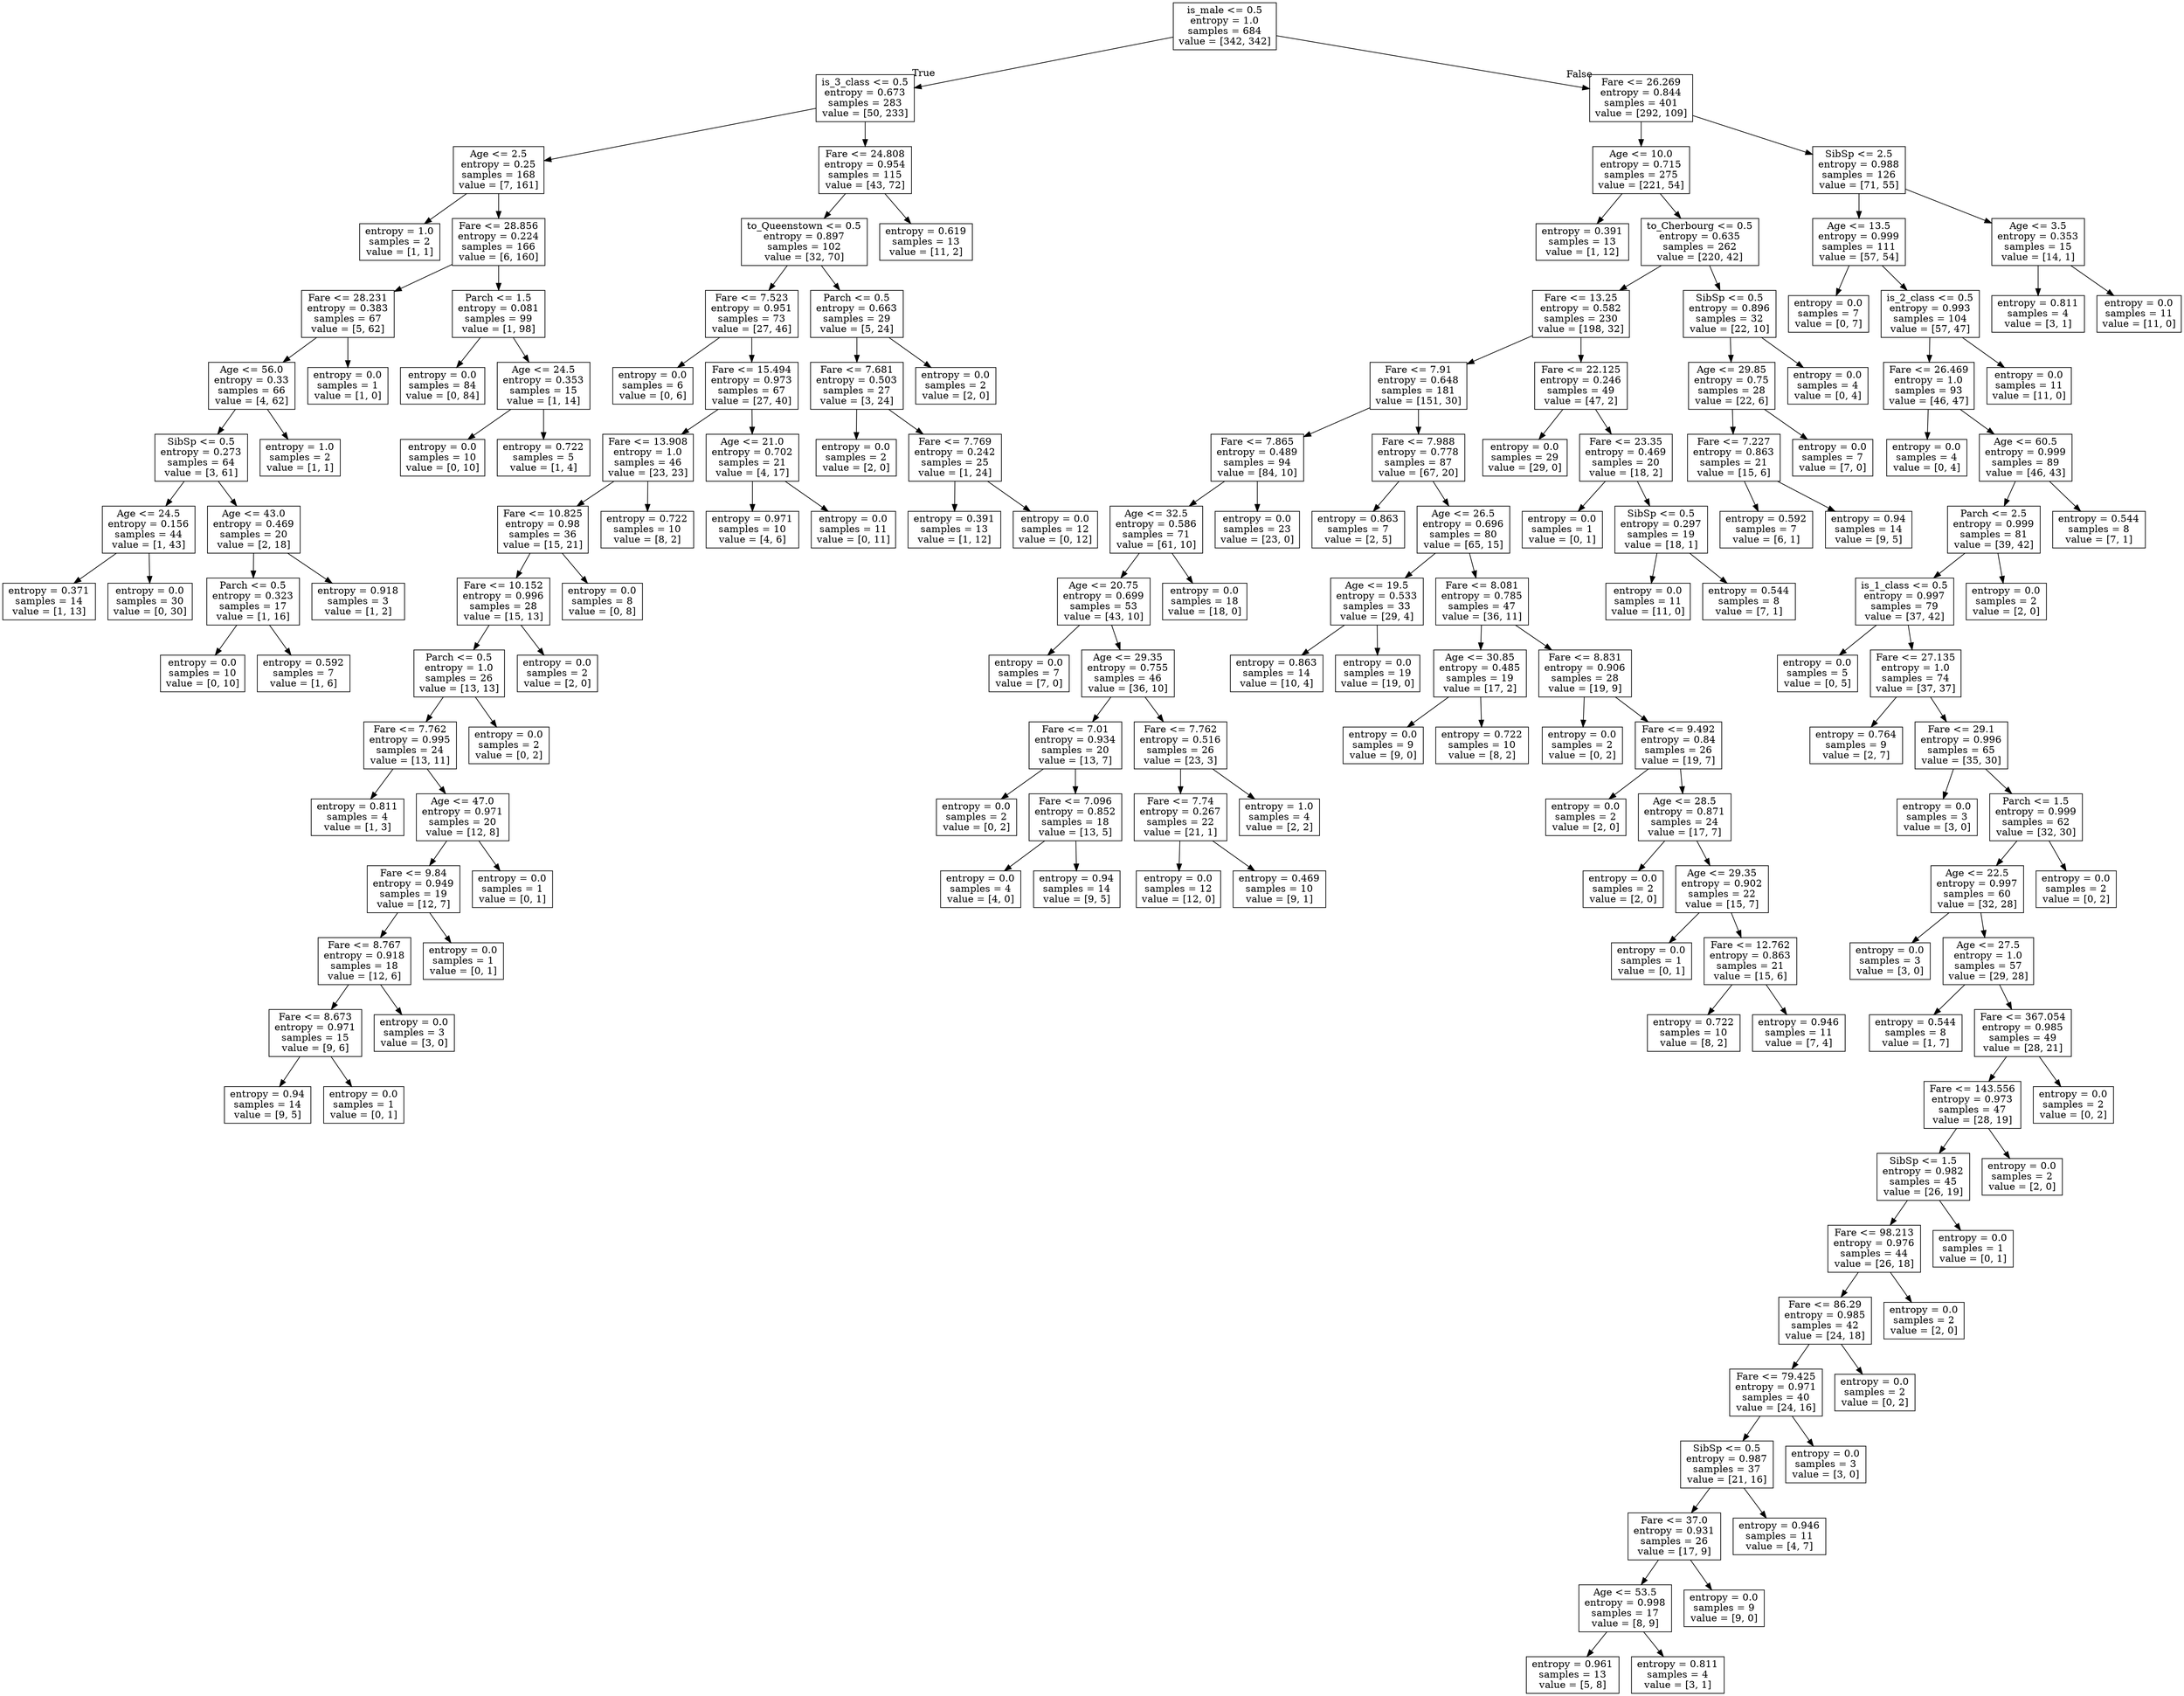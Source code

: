 digraph Tree {
node [shape=box] ;
0 [label="is_male <= 0.5\nentropy = 1.0\nsamples = 684\nvalue = [342, 342]"] ;
1 [label="is_3_class <= 0.5\nentropy = 0.673\nsamples = 283\nvalue = [50, 233]"] ;
0 -> 1 [labeldistance=2.5, labelangle=45, headlabel="True"] ;
2 [label="Age <= 2.5\nentropy = 0.25\nsamples = 168\nvalue = [7, 161]"] ;
1 -> 2 ;
3 [label="entropy = 1.0\nsamples = 2\nvalue = [1, 1]"] ;
2 -> 3 ;
4 [label="Fare <= 28.856\nentropy = 0.224\nsamples = 166\nvalue = [6, 160]"] ;
2 -> 4 ;
5 [label="Fare <= 28.231\nentropy = 0.383\nsamples = 67\nvalue = [5, 62]"] ;
4 -> 5 ;
6 [label="Age <= 56.0\nentropy = 0.33\nsamples = 66\nvalue = [4, 62]"] ;
5 -> 6 ;
7 [label="SibSp <= 0.5\nentropy = 0.273\nsamples = 64\nvalue = [3, 61]"] ;
6 -> 7 ;
8 [label="Age <= 24.5\nentropy = 0.156\nsamples = 44\nvalue = [1, 43]"] ;
7 -> 8 ;
9 [label="entropy = 0.371\nsamples = 14\nvalue = [1, 13]"] ;
8 -> 9 ;
10 [label="entropy = 0.0\nsamples = 30\nvalue = [0, 30]"] ;
8 -> 10 ;
11 [label="Age <= 43.0\nentropy = 0.469\nsamples = 20\nvalue = [2, 18]"] ;
7 -> 11 ;
12 [label="Parch <= 0.5\nentropy = 0.323\nsamples = 17\nvalue = [1, 16]"] ;
11 -> 12 ;
13 [label="entropy = 0.0\nsamples = 10\nvalue = [0, 10]"] ;
12 -> 13 ;
14 [label="entropy = 0.592\nsamples = 7\nvalue = [1, 6]"] ;
12 -> 14 ;
15 [label="entropy = 0.918\nsamples = 3\nvalue = [1, 2]"] ;
11 -> 15 ;
16 [label="entropy = 1.0\nsamples = 2\nvalue = [1, 1]"] ;
6 -> 16 ;
17 [label="entropy = 0.0\nsamples = 1\nvalue = [1, 0]"] ;
5 -> 17 ;
18 [label="Parch <= 1.5\nentropy = 0.081\nsamples = 99\nvalue = [1, 98]"] ;
4 -> 18 ;
19 [label="entropy = 0.0\nsamples = 84\nvalue = [0, 84]"] ;
18 -> 19 ;
20 [label="Age <= 24.5\nentropy = 0.353\nsamples = 15\nvalue = [1, 14]"] ;
18 -> 20 ;
21 [label="entropy = 0.0\nsamples = 10\nvalue = [0, 10]"] ;
20 -> 21 ;
22 [label="entropy = 0.722\nsamples = 5\nvalue = [1, 4]"] ;
20 -> 22 ;
23 [label="Fare <= 24.808\nentropy = 0.954\nsamples = 115\nvalue = [43, 72]"] ;
1 -> 23 ;
24 [label="to_Queenstown <= 0.5\nentropy = 0.897\nsamples = 102\nvalue = [32, 70]"] ;
23 -> 24 ;
25 [label="Fare <= 7.523\nentropy = 0.951\nsamples = 73\nvalue = [27, 46]"] ;
24 -> 25 ;
26 [label="entropy = 0.0\nsamples = 6\nvalue = [0, 6]"] ;
25 -> 26 ;
27 [label="Fare <= 15.494\nentropy = 0.973\nsamples = 67\nvalue = [27, 40]"] ;
25 -> 27 ;
28 [label="Fare <= 13.908\nentropy = 1.0\nsamples = 46\nvalue = [23, 23]"] ;
27 -> 28 ;
29 [label="Fare <= 10.825\nentropy = 0.98\nsamples = 36\nvalue = [15, 21]"] ;
28 -> 29 ;
30 [label="Fare <= 10.152\nentropy = 0.996\nsamples = 28\nvalue = [15, 13]"] ;
29 -> 30 ;
31 [label="Parch <= 0.5\nentropy = 1.0\nsamples = 26\nvalue = [13, 13]"] ;
30 -> 31 ;
32 [label="Fare <= 7.762\nentropy = 0.995\nsamples = 24\nvalue = [13, 11]"] ;
31 -> 32 ;
33 [label="entropy = 0.811\nsamples = 4\nvalue = [1, 3]"] ;
32 -> 33 ;
34 [label="Age <= 47.0\nentropy = 0.971\nsamples = 20\nvalue = [12, 8]"] ;
32 -> 34 ;
35 [label="Fare <= 9.84\nentropy = 0.949\nsamples = 19\nvalue = [12, 7]"] ;
34 -> 35 ;
36 [label="Fare <= 8.767\nentropy = 0.918\nsamples = 18\nvalue = [12, 6]"] ;
35 -> 36 ;
37 [label="Fare <= 8.673\nentropy = 0.971\nsamples = 15\nvalue = [9, 6]"] ;
36 -> 37 ;
38 [label="entropy = 0.94\nsamples = 14\nvalue = [9, 5]"] ;
37 -> 38 ;
39 [label="entropy = 0.0\nsamples = 1\nvalue = [0, 1]"] ;
37 -> 39 ;
40 [label="entropy = 0.0\nsamples = 3\nvalue = [3, 0]"] ;
36 -> 40 ;
41 [label="entropy = 0.0\nsamples = 1\nvalue = [0, 1]"] ;
35 -> 41 ;
42 [label="entropy = 0.0\nsamples = 1\nvalue = [0, 1]"] ;
34 -> 42 ;
43 [label="entropy = 0.0\nsamples = 2\nvalue = [0, 2]"] ;
31 -> 43 ;
44 [label="entropy = 0.0\nsamples = 2\nvalue = [2, 0]"] ;
30 -> 44 ;
45 [label="entropy = 0.0\nsamples = 8\nvalue = [0, 8]"] ;
29 -> 45 ;
46 [label="entropy = 0.722\nsamples = 10\nvalue = [8, 2]"] ;
28 -> 46 ;
47 [label="Age <= 21.0\nentropy = 0.702\nsamples = 21\nvalue = [4, 17]"] ;
27 -> 47 ;
48 [label="entropy = 0.971\nsamples = 10\nvalue = [4, 6]"] ;
47 -> 48 ;
49 [label="entropy = 0.0\nsamples = 11\nvalue = [0, 11]"] ;
47 -> 49 ;
50 [label="Parch <= 0.5\nentropy = 0.663\nsamples = 29\nvalue = [5, 24]"] ;
24 -> 50 ;
51 [label="Fare <= 7.681\nentropy = 0.503\nsamples = 27\nvalue = [3, 24]"] ;
50 -> 51 ;
52 [label="entropy = 0.0\nsamples = 2\nvalue = [2, 0]"] ;
51 -> 52 ;
53 [label="Fare <= 7.769\nentropy = 0.242\nsamples = 25\nvalue = [1, 24]"] ;
51 -> 53 ;
54 [label="entropy = 0.391\nsamples = 13\nvalue = [1, 12]"] ;
53 -> 54 ;
55 [label="entropy = 0.0\nsamples = 12\nvalue = [0, 12]"] ;
53 -> 55 ;
56 [label="entropy = 0.0\nsamples = 2\nvalue = [2, 0]"] ;
50 -> 56 ;
57 [label="entropy = 0.619\nsamples = 13\nvalue = [11, 2]"] ;
23 -> 57 ;
58 [label="Fare <= 26.269\nentropy = 0.844\nsamples = 401\nvalue = [292, 109]"] ;
0 -> 58 [labeldistance=2.5, labelangle=-45, headlabel="False"] ;
59 [label="Age <= 10.0\nentropy = 0.715\nsamples = 275\nvalue = [221, 54]"] ;
58 -> 59 ;
60 [label="entropy = 0.391\nsamples = 13\nvalue = [1, 12]"] ;
59 -> 60 ;
61 [label="to_Cherbourg <= 0.5\nentropy = 0.635\nsamples = 262\nvalue = [220, 42]"] ;
59 -> 61 ;
62 [label="Fare <= 13.25\nentropy = 0.582\nsamples = 230\nvalue = [198, 32]"] ;
61 -> 62 ;
63 [label="Fare <= 7.91\nentropy = 0.648\nsamples = 181\nvalue = [151, 30]"] ;
62 -> 63 ;
64 [label="Fare <= 7.865\nentropy = 0.489\nsamples = 94\nvalue = [84, 10]"] ;
63 -> 64 ;
65 [label="Age <= 32.5\nentropy = 0.586\nsamples = 71\nvalue = [61, 10]"] ;
64 -> 65 ;
66 [label="Age <= 20.75\nentropy = 0.699\nsamples = 53\nvalue = [43, 10]"] ;
65 -> 66 ;
67 [label="entropy = 0.0\nsamples = 7\nvalue = [7, 0]"] ;
66 -> 67 ;
68 [label="Age <= 29.35\nentropy = 0.755\nsamples = 46\nvalue = [36, 10]"] ;
66 -> 68 ;
69 [label="Fare <= 7.01\nentropy = 0.934\nsamples = 20\nvalue = [13, 7]"] ;
68 -> 69 ;
70 [label="entropy = 0.0\nsamples = 2\nvalue = [0, 2]"] ;
69 -> 70 ;
71 [label="Fare <= 7.096\nentropy = 0.852\nsamples = 18\nvalue = [13, 5]"] ;
69 -> 71 ;
72 [label="entropy = 0.0\nsamples = 4\nvalue = [4, 0]"] ;
71 -> 72 ;
73 [label="entropy = 0.94\nsamples = 14\nvalue = [9, 5]"] ;
71 -> 73 ;
74 [label="Fare <= 7.762\nentropy = 0.516\nsamples = 26\nvalue = [23, 3]"] ;
68 -> 74 ;
75 [label="Fare <= 7.74\nentropy = 0.267\nsamples = 22\nvalue = [21, 1]"] ;
74 -> 75 ;
76 [label="entropy = 0.0\nsamples = 12\nvalue = [12, 0]"] ;
75 -> 76 ;
77 [label="entropy = 0.469\nsamples = 10\nvalue = [9, 1]"] ;
75 -> 77 ;
78 [label="entropy = 1.0\nsamples = 4\nvalue = [2, 2]"] ;
74 -> 78 ;
79 [label="entropy = 0.0\nsamples = 18\nvalue = [18, 0]"] ;
65 -> 79 ;
80 [label="entropy = 0.0\nsamples = 23\nvalue = [23, 0]"] ;
64 -> 80 ;
81 [label="Fare <= 7.988\nentropy = 0.778\nsamples = 87\nvalue = [67, 20]"] ;
63 -> 81 ;
82 [label="entropy = 0.863\nsamples = 7\nvalue = [2, 5]"] ;
81 -> 82 ;
83 [label="Age <= 26.5\nentropy = 0.696\nsamples = 80\nvalue = [65, 15]"] ;
81 -> 83 ;
84 [label="Age <= 19.5\nentropy = 0.533\nsamples = 33\nvalue = [29, 4]"] ;
83 -> 84 ;
85 [label="entropy = 0.863\nsamples = 14\nvalue = [10, 4]"] ;
84 -> 85 ;
86 [label="entropy = 0.0\nsamples = 19\nvalue = [19, 0]"] ;
84 -> 86 ;
87 [label="Fare <= 8.081\nentropy = 0.785\nsamples = 47\nvalue = [36, 11]"] ;
83 -> 87 ;
88 [label="Age <= 30.85\nentropy = 0.485\nsamples = 19\nvalue = [17, 2]"] ;
87 -> 88 ;
89 [label="entropy = 0.0\nsamples = 9\nvalue = [9, 0]"] ;
88 -> 89 ;
90 [label="entropy = 0.722\nsamples = 10\nvalue = [8, 2]"] ;
88 -> 90 ;
91 [label="Fare <= 8.831\nentropy = 0.906\nsamples = 28\nvalue = [19, 9]"] ;
87 -> 91 ;
92 [label="entropy = 0.0\nsamples = 2\nvalue = [0, 2]"] ;
91 -> 92 ;
93 [label="Fare <= 9.492\nentropy = 0.84\nsamples = 26\nvalue = [19, 7]"] ;
91 -> 93 ;
94 [label="entropy = 0.0\nsamples = 2\nvalue = [2, 0]"] ;
93 -> 94 ;
95 [label="Age <= 28.5\nentropy = 0.871\nsamples = 24\nvalue = [17, 7]"] ;
93 -> 95 ;
96 [label="entropy = 0.0\nsamples = 2\nvalue = [2, 0]"] ;
95 -> 96 ;
97 [label="Age <= 29.35\nentropy = 0.902\nsamples = 22\nvalue = [15, 7]"] ;
95 -> 97 ;
98 [label="entropy = 0.0\nsamples = 1\nvalue = [0, 1]"] ;
97 -> 98 ;
99 [label="Fare <= 12.762\nentropy = 0.863\nsamples = 21\nvalue = [15, 6]"] ;
97 -> 99 ;
100 [label="entropy = 0.722\nsamples = 10\nvalue = [8, 2]"] ;
99 -> 100 ;
101 [label="entropy = 0.946\nsamples = 11\nvalue = [7, 4]"] ;
99 -> 101 ;
102 [label="Fare <= 22.125\nentropy = 0.246\nsamples = 49\nvalue = [47, 2]"] ;
62 -> 102 ;
103 [label="entropy = 0.0\nsamples = 29\nvalue = [29, 0]"] ;
102 -> 103 ;
104 [label="Fare <= 23.35\nentropy = 0.469\nsamples = 20\nvalue = [18, 2]"] ;
102 -> 104 ;
105 [label="entropy = 0.0\nsamples = 1\nvalue = [0, 1]"] ;
104 -> 105 ;
106 [label="SibSp <= 0.5\nentropy = 0.297\nsamples = 19\nvalue = [18, 1]"] ;
104 -> 106 ;
107 [label="entropy = 0.0\nsamples = 11\nvalue = [11, 0]"] ;
106 -> 107 ;
108 [label="entropy = 0.544\nsamples = 8\nvalue = [7, 1]"] ;
106 -> 108 ;
109 [label="SibSp <= 0.5\nentropy = 0.896\nsamples = 32\nvalue = [22, 10]"] ;
61 -> 109 ;
110 [label="Age <= 29.85\nentropy = 0.75\nsamples = 28\nvalue = [22, 6]"] ;
109 -> 110 ;
111 [label="Fare <= 7.227\nentropy = 0.863\nsamples = 21\nvalue = [15, 6]"] ;
110 -> 111 ;
112 [label="entropy = 0.592\nsamples = 7\nvalue = [6, 1]"] ;
111 -> 112 ;
113 [label="entropy = 0.94\nsamples = 14\nvalue = [9, 5]"] ;
111 -> 113 ;
114 [label="entropy = 0.0\nsamples = 7\nvalue = [7, 0]"] ;
110 -> 114 ;
115 [label="entropy = 0.0\nsamples = 4\nvalue = [0, 4]"] ;
109 -> 115 ;
116 [label="SibSp <= 2.5\nentropy = 0.988\nsamples = 126\nvalue = [71, 55]"] ;
58 -> 116 ;
117 [label="Age <= 13.5\nentropy = 0.999\nsamples = 111\nvalue = [57, 54]"] ;
116 -> 117 ;
118 [label="entropy = 0.0\nsamples = 7\nvalue = [0, 7]"] ;
117 -> 118 ;
119 [label="is_2_class <= 0.5\nentropy = 0.993\nsamples = 104\nvalue = [57, 47]"] ;
117 -> 119 ;
120 [label="Fare <= 26.469\nentropy = 1.0\nsamples = 93\nvalue = [46, 47]"] ;
119 -> 120 ;
121 [label="entropy = 0.0\nsamples = 4\nvalue = [0, 4]"] ;
120 -> 121 ;
122 [label="Age <= 60.5\nentropy = 0.999\nsamples = 89\nvalue = [46, 43]"] ;
120 -> 122 ;
123 [label="Parch <= 2.5\nentropy = 0.999\nsamples = 81\nvalue = [39, 42]"] ;
122 -> 123 ;
124 [label="is_1_class <= 0.5\nentropy = 0.997\nsamples = 79\nvalue = [37, 42]"] ;
123 -> 124 ;
125 [label="entropy = 0.0\nsamples = 5\nvalue = [0, 5]"] ;
124 -> 125 ;
126 [label="Fare <= 27.135\nentropy = 1.0\nsamples = 74\nvalue = [37, 37]"] ;
124 -> 126 ;
127 [label="entropy = 0.764\nsamples = 9\nvalue = [2, 7]"] ;
126 -> 127 ;
128 [label="Fare <= 29.1\nentropy = 0.996\nsamples = 65\nvalue = [35, 30]"] ;
126 -> 128 ;
129 [label="entropy = 0.0\nsamples = 3\nvalue = [3, 0]"] ;
128 -> 129 ;
130 [label="Parch <= 1.5\nentropy = 0.999\nsamples = 62\nvalue = [32, 30]"] ;
128 -> 130 ;
131 [label="Age <= 22.5\nentropy = 0.997\nsamples = 60\nvalue = [32, 28]"] ;
130 -> 131 ;
132 [label="entropy = 0.0\nsamples = 3\nvalue = [3, 0]"] ;
131 -> 132 ;
133 [label="Age <= 27.5\nentropy = 1.0\nsamples = 57\nvalue = [29, 28]"] ;
131 -> 133 ;
134 [label="entropy = 0.544\nsamples = 8\nvalue = [1, 7]"] ;
133 -> 134 ;
135 [label="Fare <= 367.054\nentropy = 0.985\nsamples = 49\nvalue = [28, 21]"] ;
133 -> 135 ;
136 [label="Fare <= 143.556\nentropy = 0.973\nsamples = 47\nvalue = [28, 19]"] ;
135 -> 136 ;
137 [label="SibSp <= 1.5\nentropy = 0.982\nsamples = 45\nvalue = [26, 19]"] ;
136 -> 137 ;
138 [label="Fare <= 98.213\nentropy = 0.976\nsamples = 44\nvalue = [26, 18]"] ;
137 -> 138 ;
139 [label="Fare <= 86.29\nentropy = 0.985\nsamples = 42\nvalue = [24, 18]"] ;
138 -> 139 ;
140 [label="Fare <= 79.425\nentropy = 0.971\nsamples = 40\nvalue = [24, 16]"] ;
139 -> 140 ;
141 [label="SibSp <= 0.5\nentropy = 0.987\nsamples = 37\nvalue = [21, 16]"] ;
140 -> 141 ;
142 [label="Fare <= 37.0\nentropy = 0.931\nsamples = 26\nvalue = [17, 9]"] ;
141 -> 142 ;
143 [label="Age <= 53.5\nentropy = 0.998\nsamples = 17\nvalue = [8, 9]"] ;
142 -> 143 ;
144 [label="entropy = 0.961\nsamples = 13\nvalue = [5, 8]"] ;
143 -> 144 ;
145 [label="entropy = 0.811\nsamples = 4\nvalue = [3, 1]"] ;
143 -> 145 ;
146 [label="entropy = 0.0\nsamples = 9\nvalue = [9, 0]"] ;
142 -> 146 ;
147 [label="entropy = 0.946\nsamples = 11\nvalue = [4, 7]"] ;
141 -> 147 ;
148 [label="entropy = 0.0\nsamples = 3\nvalue = [3, 0]"] ;
140 -> 148 ;
149 [label="entropy = 0.0\nsamples = 2\nvalue = [0, 2]"] ;
139 -> 149 ;
150 [label="entropy = 0.0\nsamples = 2\nvalue = [2, 0]"] ;
138 -> 150 ;
151 [label="entropy = 0.0\nsamples = 1\nvalue = [0, 1]"] ;
137 -> 151 ;
152 [label="entropy = 0.0\nsamples = 2\nvalue = [2, 0]"] ;
136 -> 152 ;
153 [label="entropy = 0.0\nsamples = 2\nvalue = [0, 2]"] ;
135 -> 153 ;
154 [label="entropy = 0.0\nsamples = 2\nvalue = [0, 2]"] ;
130 -> 154 ;
155 [label="entropy = 0.0\nsamples = 2\nvalue = [2, 0]"] ;
123 -> 155 ;
156 [label="entropy = 0.544\nsamples = 8\nvalue = [7, 1]"] ;
122 -> 156 ;
157 [label="entropy = 0.0\nsamples = 11\nvalue = [11, 0]"] ;
119 -> 157 ;
158 [label="Age <= 3.5\nentropy = 0.353\nsamples = 15\nvalue = [14, 1]"] ;
116 -> 158 ;
159 [label="entropy = 0.811\nsamples = 4\nvalue = [3, 1]"] ;
158 -> 159 ;
160 [label="entropy = 0.0\nsamples = 11\nvalue = [11, 0]"] ;
158 -> 160 ;
}
